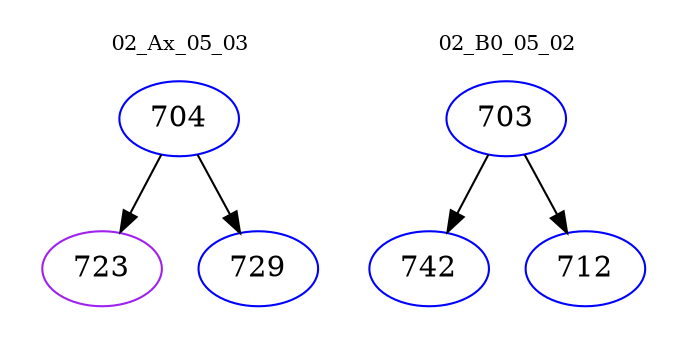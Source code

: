 digraph{
subgraph cluster_0 {
color = white
label = "02_Ax_05_03";
fontsize=10;
T0_704 [label="704", color="blue"]
T0_704 -> T0_723 [color="black"]
T0_723 [label="723", color="purple"]
T0_704 -> T0_729 [color="black"]
T0_729 [label="729", color="blue"]
}
subgraph cluster_1 {
color = white
label = "02_B0_05_02";
fontsize=10;
T1_703 [label="703", color="blue"]
T1_703 -> T1_742 [color="black"]
T1_742 [label="742", color="blue"]
T1_703 -> T1_712 [color="black"]
T1_712 [label="712", color="blue"]
}
}
